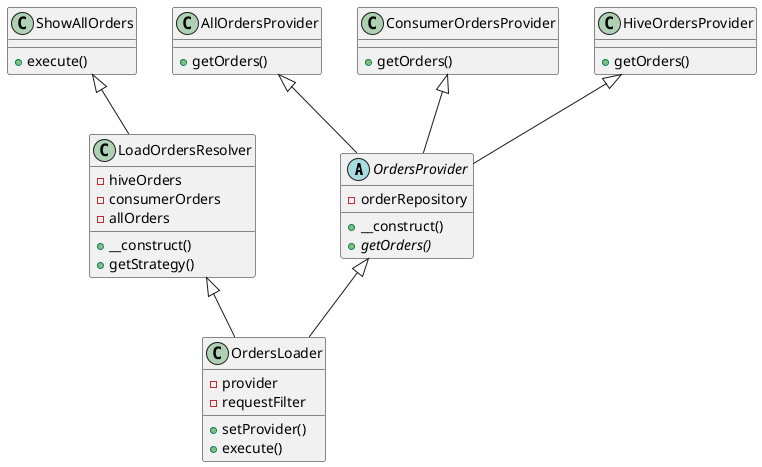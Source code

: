 @startuml

abstract OrdersProvider {
- orderRepository

+ __construct()
{abstract} + getOrders()

}

class AllOrdersProvider {
+ getOrders()
}

class ConsumerOrdersProvider {
+ getOrders()
}

class HiveOrdersProvider {
+getOrders()
}

class OrdersLoader {
- provider
- requestFilter

+ setProvider()
+ execute()
}

class LoadOrdersResolver {
- hiveOrders
- consumerOrders
- allOrders

+ __construct()
+ getStrategy()
}

class ShowAllOrders {
+ execute()
}

HiveOrdersProvider <|-- OrdersProvider
ConsumerOrdersProvider <|-- OrdersProvider
AllOrdersProvider <|-- OrdersProvider


ShowAllOrders <|-- LoadOrdersResolver
LoadOrdersResolver <|-- OrdersLoader
OrdersProvider <|-- OrdersLoader


@enduml